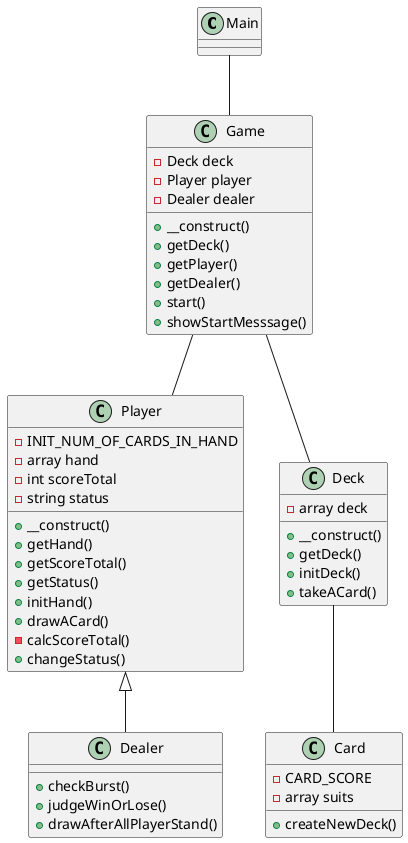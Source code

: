 @startuml Blackjack

class Main {
}

class Game {
  -Deck deck
  -Player player
  -Dealer dealer
  +__construct()
  +getDeck()
  +getPlayer()
  +getDealer()
  +start()
  +showStartMesssage()

}

class Player {
  -INIT_NUM_OF_CARDS_IN_HAND
  -array hand
  -int scoreTotal
  -string status
  +__construct()
  +getHand()
  +getScoreTotal()
  +getStatus()
  +initHand()
  +drawACard()
  -calcScoreTotal()
  +changeStatus()
}

class Dealer {
  +checkBurst()
  +judgeWinOrLose()
  +drawAfterAllPlayerStand()
}

class Deck {
  -array deck
  +__construct()
  +getDeck()
  +initDeck()
  +takeACard()
}

class Card {
  -CARD_SCORE
  -array suits
  +createNewDeck()
}

Main -- Game
Game -- Deck
Game -- Player
Deck -- Card

Player <|-- Dealer

@enduml
